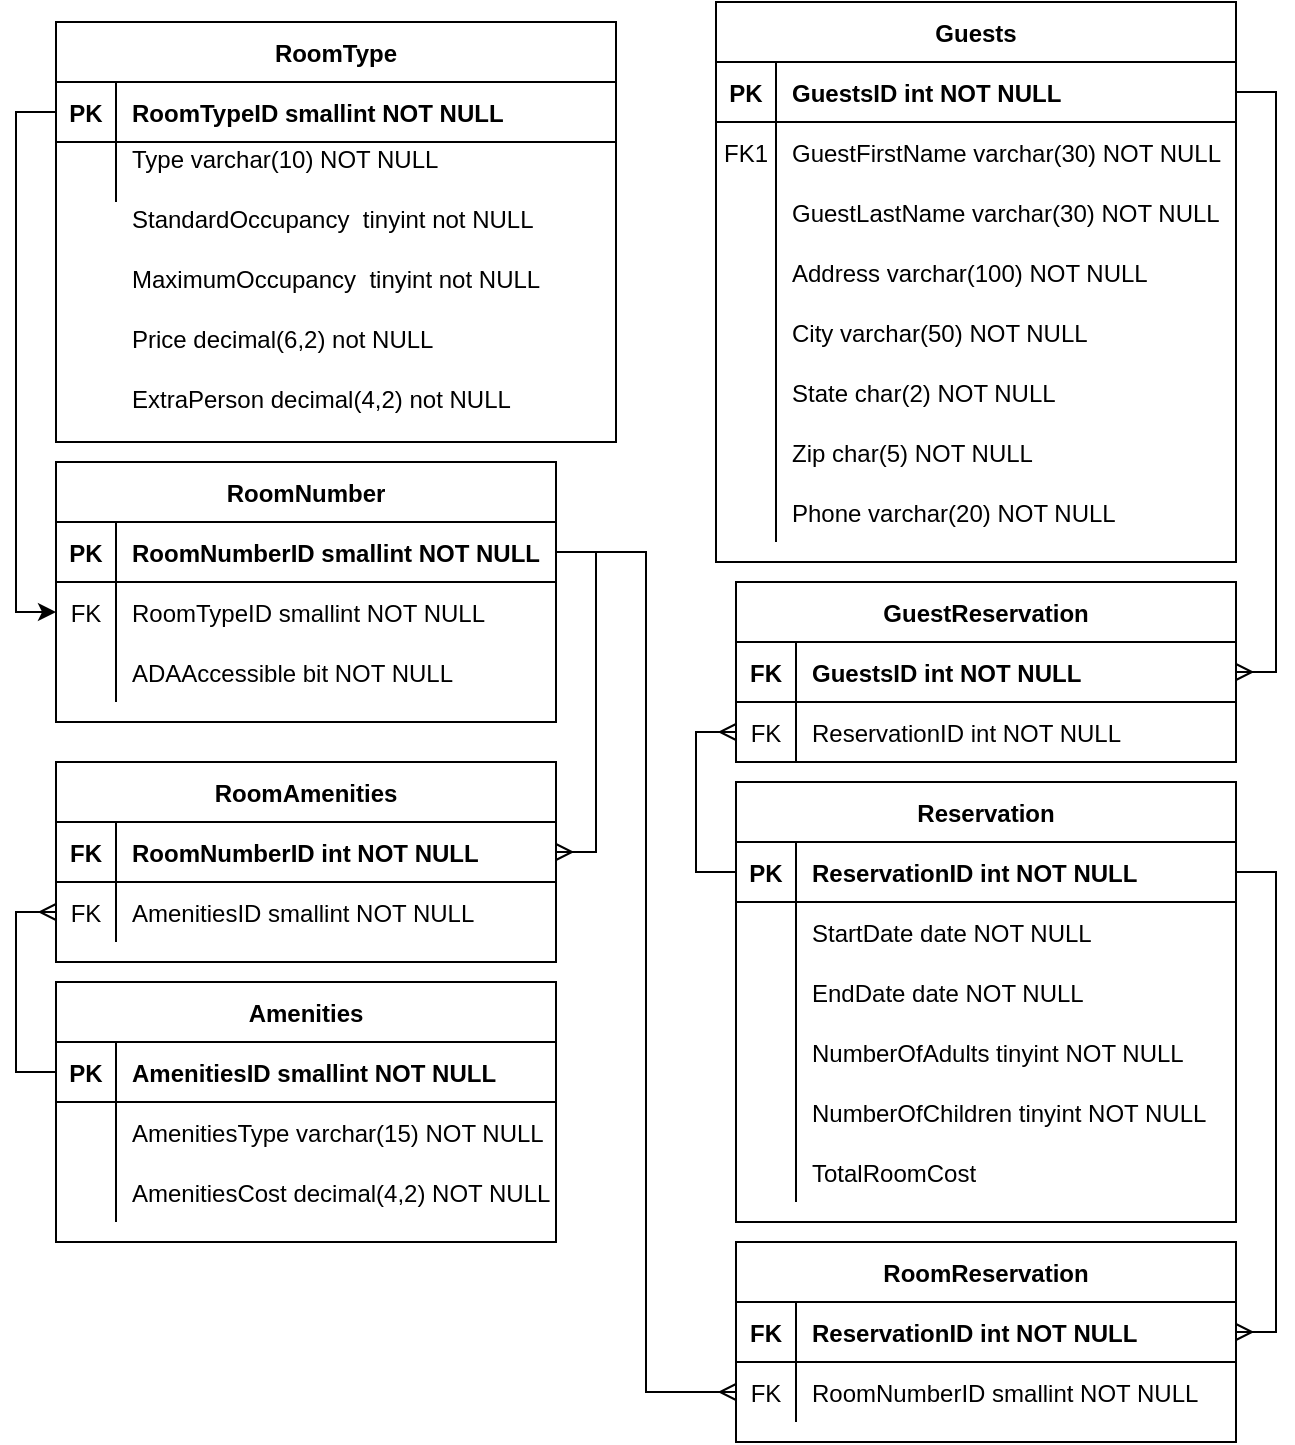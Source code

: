 <mxfile version="13.6.2" type="device"><diagram id="R2lEEEUBdFMjLlhIrx00" name="Page-1"><mxGraphModel dx="1346" dy="737" grid="1" gridSize="10" guides="1" tooltips="1" connect="1" arrows="1" fold="1" page="1" pageScale="1" pageWidth="850" pageHeight="1100" math="0" shadow="0" extFonts="Permanent Marker^https://fonts.googleapis.com/css?family=Permanent+Marker"><root><mxCell id="0"/><mxCell id="1" parent="0"/><mxCell id="gY2DeRi6cPI_VMDSCn7U-8" value="StandardOccupancy  tinyint not NULL&#10;" style="shape=partialRectangle;overflow=hidden;connectable=0;fillColor=none;top=0;left=0;bottom=0;right=0;align=left;spacingLeft=6;" parent="1" vertex="1"><mxGeometry x="60" y="110" width="250" height="30" as="geometry"/></mxCell><mxCell id="C-vyLk0tnHw3VtMMgP7b-23" value="RoomType" style="shape=table;startSize=30;container=1;collapsible=1;childLayout=tableLayout;fixedRows=1;rowLines=0;fontStyle=1;align=center;resizeLast=1;" parent="1" vertex="1"><mxGeometry x="30" y="20" width="280" height="210" as="geometry"/></mxCell><mxCell id="C-vyLk0tnHw3VtMMgP7b-24" value="" style="shape=partialRectangle;collapsible=0;dropTarget=0;pointerEvents=0;fillColor=none;points=[[0,0.5],[1,0.5]];portConstraint=eastwest;top=0;left=0;right=0;bottom=1;" parent="C-vyLk0tnHw3VtMMgP7b-23" vertex="1"><mxGeometry y="30" width="280" height="30" as="geometry"/></mxCell><mxCell id="C-vyLk0tnHw3VtMMgP7b-25" value="PK" style="shape=partialRectangle;overflow=hidden;connectable=0;fillColor=none;top=0;left=0;bottom=0;right=0;fontStyle=1;" parent="C-vyLk0tnHw3VtMMgP7b-24" vertex="1"><mxGeometry width="30" height="30" as="geometry"/></mxCell><mxCell id="C-vyLk0tnHw3VtMMgP7b-26" value="RoomTypeID smallint NOT NULL " style="shape=partialRectangle;overflow=hidden;connectable=0;fillColor=none;top=0;left=0;bottom=0;right=0;align=left;spacingLeft=6;fontStyle=1;" parent="C-vyLk0tnHw3VtMMgP7b-24" vertex="1"><mxGeometry x="30" width="250" height="30" as="geometry"/></mxCell><mxCell id="C-vyLk0tnHw3VtMMgP7b-27" value="" style="shape=partialRectangle;collapsible=0;dropTarget=0;pointerEvents=0;fillColor=none;points=[[0,0.5],[1,0.5]];portConstraint=eastwest;top=0;left=0;right=0;bottom=0;" parent="C-vyLk0tnHw3VtMMgP7b-23" vertex="1"><mxGeometry y="60" width="280" height="30" as="geometry"/></mxCell><mxCell id="C-vyLk0tnHw3VtMMgP7b-28" value="" style="shape=partialRectangle;overflow=hidden;connectable=0;fillColor=none;top=0;left=0;bottom=0;right=0;" parent="C-vyLk0tnHw3VtMMgP7b-27" vertex="1"><mxGeometry width="30" height="30" as="geometry"/></mxCell><mxCell id="C-vyLk0tnHw3VtMMgP7b-29" value="Type varchar(10) NOT NULL&#10;" style="shape=partialRectangle;overflow=hidden;connectable=0;fillColor=none;top=0;left=0;bottom=0;right=0;align=left;spacingLeft=6;" parent="C-vyLk0tnHw3VtMMgP7b-27" vertex="1"><mxGeometry x="30" width="250" height="30" as="geometry"/></mxCell><mxCell id="gY2DeRi6cPI_VMDSCn7U-9" value="MaximumOccupancy  tinyint not NULL&#10;" style="shape=partialRectangle;overflow=hidden;connectable=0;fillColor=none;top=0;left=0;bottom=0;right=0;align=left;spacingLeft=6;" parent="1" vertex="1"><mxGeometry x="60" y="140" width="250" height="30" as="geometry"/></mxCell><mxCell id="gY2DeRi6cPI_VMDSCn7U-10" value="Price decimal(6,2) not NULL&#10;" style="shape=partialRectangle;overflow=hidden;connectable=0;fillColor=none;top=0;left=0;bottom=0;right=0;align=left;spacingLeft=6;" parent="1" vertex="1"><mxGeometry x="60" y="170" width="250" height="30" as="geometry"/></mxCell><mxCell id="gY2DeRi6cPI_VMDSCn7U-11" value="ExtraPerson decimal(4,2) not NULL&#10;" style="shape=partialRectangle;overflow=hidden;connectable=0;fillColor=none;top=0;left=0;bottom=0;right=0;align=left;spacingLeft=6;" parent="1" vertex="1"><mxGeometry x="60" y="200" width="250" height="30" as="geometry"/></mxCell><mxCell id="gY2DeRi6cPI_VMDSCn7U-45" style="edgeStyle=orthogonalEdgeStyle;rounded=0;orthogonalLoop=1;jettySize=auto;html=1;exitX=0;exitY=0.5;exitDx=0;exitDy=0;entryX=0;entryY=0.5;entryDx=0;entryDy=0;" parent="1" source="C-vyLk0tnHw3VtMMgP7b-24" target="gY2DeRi6cPI_VMDSCn7U-16" edge="1"><mxGeometry relative="1" as="geometry"/></mxCell><mxCell id="gY2DeRi6cPI_VMDSCn7U-49" style="edgeStyle=orthogonalEdgeStyle;rounded=0;orthogonalLoop=1;jettySize=auto;html=1;exitX=1;exitY=0.5;exitDx=0;exitDy=0;entryX=1;entryY=0.5;entryDx=0;entryDy=0;endArrow=ERmany;endFill=0;" parent="1" source="gY2DeRi6cPI_VMDSCn7U-13" target="gY2DeRi6cPI_VMDSCn7U-32" edge="1"><mxGeometry relative="1" as="geometry"/></mxCell><mxCell id="gY2DeRi6cPI_VMDSCn7U-51" style="edgeStyle=orthogonalEdgeStyle;rounded=0;orthogonalLoop=1;jettySize=auto;html=1;exitX=0;exitY=0.5;exitDx=0;exitDy=0;entryX=0;entryY=0.5;entryDx=0;entryDy=0;endArrow=ERmany;endFill=0;" parent="1" source="gY2DeRi6cPI_VMDSCn7U-39" target="gY2DeRi6cPI_VMDSCn7U-35" edge="1"><mxGeometry relative="1" as="geometry"/></mxCell><mxCell id="gY2DeRi6cPI_VMDSCn7U-99" style="edgeStyle=orthogonalEdgeStyle;rounded=0;orthogonalLoop=1;jettySize=auto;html=1;exitX=1;exitY=0.5;exitDx=0;exitDy=0;entryX=1;entryY=0.5;entryDx=0;entryDy=0;endArrow=ERmany;endFill=0;" parent="1" source="C-vyLk0tnHw3VtMMgP7b-3" target="C-vyLk0tnHw3VtMMgP7b-14" edge="1"><mxGeometry relative="1" as="geometry"/></mxCell><mxCell id="gY2DeRi6cPI_VMDSCn7U-100" style="edgeStyle=orthogonalEdgeStyle;rounded=0;orthogonalLoop=1;jettySize=auto;html=1;exitX=0;exitY=0.5;exitDx=0;exitDy=0;entryX=0;entryY=0.5;entryDx=0;entryDy=0;endArrow=ERmany;endFill=0;" parent="1" source="gY2DeRi6cPI_VMDSCn7U-80" target="C-vyLk0tnHw3VtMMgP7b-17" edge="1"><mxGeometry relative="1" as="geometry"/></mxCell><mxCell id="gY2DeRi6cPI_VMDSCn7U-12" value="RoomNumber" style="shape=table;startSize=30;container=1;collapsible=1;childLayout=tableLayout;fixedRows=1;rowLines=0;fontStyle=1;align=center;resizeLast=1;" parent="1" vertex="1"><mxGeometry x="30" y="240" width="250" height="130" as="geometry"/></mxCell><mxCell id="gY2DeRi6cPI_VMDSCn7U-13" value="" style="shape=partialRectangle;collapsible=0;dropTarget=0;pointerEvents=0;fillColor=none;points=[[0,0.5],[1,0.5]];portConstraint=eastwest;top=0;left=0;right=0;bottom=1;" parent="gY2DeRi6cPI_VMDSCn7U-12" vertex="1"><mxGeometry y="30" width="250" height="30" as="geometry"/></mxCell><mxCell id="gY2DeRi6cPI_VMDSCn7U-14" value="PK" style="shape=partialRectangle;overflow=hidden;connectable=0;fillColor=none;top=0;left=0;bottom=0;right=0;fontStyle=1;" parent="gY2DeRi6cPI_VMDSCn7U-13" vertex="1"><mxGeometry width="30" height="30" as="geometry"/></mxCell><mxCell id="gY2DeRi6cPI_VMDSCn7U-15" value="RoomNumberID smallint NOT NULL" style="shape=partialRectangle;overflow=hidden;connectable=0;fillColor=none;top=0;left=0;bottom=0;right=0;align=left;spacingLeft=6;fontStyle=1;" parent="gY2DeRi6cPI_VMDSCn7U-13" vertex="1"><mxGeometry x="30" width="220" height="30" as="geometry"/></mxCell><mxCell id="gY2DeRi6cPI_VMDSCn7U-16" value="" style="shape=partialRectangle;collapsible=0;dropTarget=0;pointerEvents=0;fillColor=none;points=[[0,0.5],[1,0.5]];portConstraint=eastwest;top=0;left=0;right=0;bottom=0;" parent="gY2DeRi6cPI_VMDSCn7U-12" vertex="1"><mxGeometry y="60" width="250" height="30" as="geometry"/></mxCell><mxCell id="gY2DeRi6cPI_VMDSCn7U-17" value="FK" style="shape=partialRectangle;overflow=hidden;connectable=0;fillColor=none;top=0;left=0;bottom=0;right=0;" parent="gY2DeRi6cPI_VMDSCn7U-16" vertex="1"><mxGeometry width="30" height="30" as="geometry"/></mxCell><mxCell id="gY2DeRi6cPI_VMDSCn7U-18" value="RoomTypeID smallint NOT NULL" style="shape=partialRectangle;overflow=hidden;connectable=0;fillColor=none;top=0;left=0;bottom=0;right=0;align=left;spacingLeft=6;" parent="gY2DeRi6cPI_VMDSCn7U-16" vertex="1"><mxGeometry x="30" width="220" height="30" as="geometry"/></mxCell><mxCell id="gY2DeRi6cPI_VMDSCn7U-46" style="shape=partialRectangle;collapsible=0;dropTarget=0;pointerEvents=0;fillColor=none;points=[[0,0.5],[1,0.5]];portConstraint=eastwest;top=0;left=0;right=0;bottom=0;" parent="gY2DeRi6cPI_VMDSCn7U-12" vertex="1"><mxGeometry y="90" width="250" height="30" as="geometry"/></mxCell><mxCell id="gY2DeRi6cPI_VMDSCn7U-47" style="shape=partialRectangle;overflow=hidden;connectable=0;fillColor=none;top=0;left=0;bottom=0;right=0;" parent="gY2DeRi6cPI_VMDSCn7U-46" vertex="1"><mxGeometry width="30" height="30" as="geometry"/></mxCell><mxCell id="gY2DeRi6cPI_VMDSCn7U-48" value="ADAAccessible bit NOT NULL" style="shape=partialRectangle;overflow=hidden;connectable=0;fillColor=none;top=0;left=0;bottom=0;right=0;align=left;spacingLeft=6;" parent="gY2DeRi6cPI_VMDSCn7U-46" vertex="1"><mxGeometry x="30" width="220" height="30" as="geometry"/></mxCell><mxCell id="gY2DeRi6cPI_VMDSCn7U-31" value="RoomAmenities" style="shape=table;startSize=30;container=1;collapsible=1;childLayout=tableLayout;fixedRows=1;rowLines=0;fontStyle=1;align=center;resizeLast=1;" parent="1" vertex="1"><mxGeometry x="30" y="390" width="250" height="100" as="geometry"/></mxCell><mxCell id="gY2DeRi6cPI_VMDSCn7U-32" value="" style="shape=partialRectangle;collapsible=0;dropTarget=0;pointerEvents=0;fillColor=none;points=[[0,0.5],[1,0.5]];portConstraint=eastwest;top=0;left=0;right=0;bottom=1;" parent="gY2DeRi6cPI_VMDSCn7U-31" vertex="1"><mxGeometry y="30" width="250" height="30" as="geometry"/></mxCell><mxCell id="gY2DeRi6cPI_VMDSCn7U-33" value="FK" style="shape=partialRectangle;overflow=hidden;connectable=0;fillColor=none;top=0;left=0;bottom=0;right=0;fontStyle=1;" parent="gY2DeRi6cPI_VMDSCn7U-32" vertex="1"><mxGeometry width="30" height="30" as="geometry"/></mxCell><mxCell id="gY2DeRi6cPI_VMDSCn7U-34" value="RoomNumberID int NOT NULL" style="shape=partialRectangle;overflow=hidden;connectable=0;fillColor=none;top=0;left=0;bottom=0;right=0;align=left;spacingLeft=6;fontStyle=1;" parent="gY2DeRi6cPI_VMDSCn7U-32" vertex="1"><mxGeometry x="30" width="220" height="30" as="geometry"/></mxCell><mxCell id="gY2DeRi6cPI_VMDSCn7U-35" value="" style="shape=partialRectangle;collapsible=0;dropTarget=0;pointerEvents=0;fillColor=none;points=[[0,0.5],[1,0.5]];portConstraint=eastwest;top=0;left=0;right=0;bottom=0;" parent="gY2DeRi6cPI_VMDSCn7U-31" vertex="1"><mxGeometry y="60" width="250" height="30" as="geometry"/></mxCell><mxCell id="gY2DeRi6cPI_VMDSCn7U-36" value="FK" style="shape=partialRectangle;overflow=hidden;connectable=0;fillColor=none;top=0;left=0;bottom=0;right=0;" parent="gY2DeRi6cPI_VMDSCn7U-35" vertex="1"><mxGeometry width="30" height="30" as="geometry"/></mxCell><mxCell id="gY2DeRi6cPI_VMDSCn7U-37" value="AmenitiesID smallint NOT NULL" style="shape=partialRectangle;overflow=hidden;connectable=0;fillColor=none;top=0;left=0;bottom=0;right=0;align=left;spacingLeft=6;" parent="gY2DeRi6cPI_VMDSCn7U-35" vertex="1"><mxGeometry x="30" width="220" height="30" as="geometry"/></mxCell><mxCell id="gY2DeRi6cPI_VMDSCn7U-38" value="Amenities" style="shape=table;startSize=30;container=1;collapsible=1;childLayout=tableLayout;fixedRows=1;rowLines=0;fontStyle=1;align=center;resizeLast=1;" parent="1" vertex="1"><mxGeometry x="30" y="500" width="250" height="130" as="geometry"/></mxCell><mxCell id="gY2DeRi6cPI_VMDSCn7U-39" value="" style="shape=partialRectangle;collapsible=0;dropTarget=0;pointerEvents=0;fillColor=none;points=[[0,0.5],[1,0.5]];portConstraint=eastwest;top=0;left=0;right=0;bottom=1;" parent="gY2DeRi6cPI_VMDSCn7U-38" vertex="1"><mxGeometry y="30" width="250" height="30" as="geometry"/></mxCell><mxCell id="gY2DeRi6cPI_VMDSCn7U-40" value="PK" style="shape=partialRectangle;overflow=hidden;connectable=0;fillColor=none;top=0;left=0;bottom=0;right=0;fontStyle=1;" parent="gY2DeRi6cPI_VMDSCn7U-39" vertex="1"><mxGeometry width="30" height="30" as="geometry"/></mxCell><mxCell id="gY2DeRi6cPI_VMDSCn7U-41" value="AmenitiesID smallint NOT NULL" style="shape=partialRectangle;overflow=hidden;connectable=0;fillColor=none;top=0;left=0;bottom=0;right=0;align=left;spacingLeft=6;fontStyle=1;" parent="gY2DeRi6cPI_VMDSCn7U-39" vertex="1"><mxGeometry x="30" width="220" height="30" as="geometry"/></mxCell><mxCell id="gY2DeRi6cPI_VMDSCn7U-42" value="" style="shape=partialRectangle;collapsible=0;dropTarget=0;pointerEvents=0;fillColor=none;points=[[0,0.5],[1,0.5]];portConstraint=eastwest;top=0;left=0;right=0;bottom=0;" parent="gY2DeRi6cPI_VMDSCn7U-38" vertex="1"><mxGeometry y="60" width="250" height="30" as="geometry"/></mxCell><mxCell id="gY2DeRi6cPI_VMDSCn7U-43" value="" style="shape=partialRectangle;overflow=hidden;connectable=0;fillColor=none;top=0;left=0;bottom=0;right=0;" parent="gY2DeRi6cPI_VMDSCn7U-42" vertex="1"><mxGeometry width="30" height="30" as="geometry"/></mxCell><mxCell id="gY2DeRi6cPI_VMDSCn7U-44" value="AmenitiesType varchar(15) NOT NULL" style="shape=partialRectangle;overflow=hidden;connectable=0;fillColor=none;top=0;left=0;bottom=0;right=0;align=left;spacingLeft=6;" parent="gY2DeRi6cPI_VMDSCn7U-42" vertex="1"><mxGeometry x="30" width="220" height="30" as="geometry"/></mxCell><mxCell id="gY2DeRi6cPI_VMDSCn7U-53" style="shape=partialRectangle;collapsible=0;dropTarget=0;pointerEvents=0;fillColor=none;points=[[0,0.5],[1,0.5]];portConstraint=eastwest;top=0;left=0;right=0;bottom=0;" parent="gY2DeRi6cPI_VMDSCn7U-38" vertex="1"><mxGeometry y="90" width="250" height="30" as="geometry"/></mxCell><mxCell id="gY2DeRi6cPI_VMDSCn7U-54" style="shape=partialRectangle;overflow=hidden;connectable=0;fillColor=none;top=0;left=0;bottom=0;right=0;" parent="gY2DeRi6cPI_VMDSCn7U-53" vertex="1"><mxGeometry width="30" height="30" as="geometry"/></mxCell><mxCell id="gY2DeRi6cPI_VMDSCn7U-55" value="AmenitiesCost decimal(4,2) NOT NULL" style="shape=partialRectangle;overflow=hidden;connectable=0;fillColor=none;top=0;left=0;bottom=0;right=0;align=left;spacingLeft=6;" parent="gY2DeRi6cPI_VMDSCn7U-53" vertex="1"><mxGeometry x="30" width="220" height="30" as="geometry"/></mxCell><mxCell id="gY2DeRi6cPI_VMDSCn7U-50" style="edgeStyle=orthogonalEdgeStyle;rounded=0;orthogonalLoop=1;jettySize=auto;html=1;exitX=1;exitY=0.5;exitDx=0;exitDy=0;" parent="gY2DeRi6cPI_VMDSCn7U-38" source="gY2DeRi6cPI_VMDSCn7U-39" target="gY2DeRi6cPI_VMDSCn7U-39" edge="1"><mxGeometry relative="1" as="geometry"/></mxCell><mxCell id="gY2DeRi6cPI_VMDSCn7U-101" style="edgeStyle=orthogonalEdgeStyle;rounded=0;orthogonalLoop=1;jettySize=auto;html=1;exitX=1;exitY=0.5;exitDx=0;exitDy=0;endArrow=ERmany;endFill=0;entryX=1;entryY=0.5;entryDx=0;entryDy=0;" parent="1" source="gY2DeRi6cPI_VMDSCn7U-80" target="gY2DeRi6cPI_VMDSCn7U-90" edge="1"><mxGeometry relative="1" as="geometry"><mxPoint x="680" y="740" as="targetPoint"/></mxGeometry></mxCell><mxCell id="gY2DeRi6cPI_VMDSCn7U-102" style="edgeStyle=orthogonalEdgeStyle;rounded=0;orthogonalLoop=1;jettySize=auto;html=1;entryX=0;entryY=0.5;entryDx=0;entryDy=0;endArrow=ERmany;endFill=0;" parent="1" source="gY2DeRi6cPI_VMDSCn7U-13" target="gY2DeRi6cPI_VMDSCn7U-93" edge="1"><mxGeometry relative="1" as="geometry"/></mxCell><mxCell id="C-vyLk0tnHw3VtMMgP7b-2" value="Guests" style="shape=table;startSize=30;container=1;collapsible=1;childLayout=tableLayout;fixedRows=1;rowLines=0;fontStyle=1;align=center;resizeLast=1;" parent="1" vertex="1"><mxGeometry x="360" y="10" width="260" height="280" as="geometry"/></mxCell><mxCell id="C-vyLk0tnHw3VtMMgP7b-3" value="" style="shape=partialRectangle;collapsible=0;dropTarget=0;pointerEvents=0;fillColor=none;points=[[0,0.5],[1,0.5]];portConstraint=eastwest;top=0;left=0;right=0;bottom=1;" parent="C-vyLk0tnHw3VtMMgP7b-2" vertex="1"><mxGeometry y="30" width="260" height="30" as="geometry"/></mxCell><mxCell id="C-vyLk0tnHw3VtMMgP7b-4" value="PK" style="shape=partialRectangle;overflow=hidden;connectable=0;fillColor=none;top=0;left=0;bottom=0;right=0;fontStyle=1;" parent="C-vyLk0tnHw3VtMMgP7b-3" vertex="1"><mxGeometry width="30" height="30" as="geometry"/></mxCell><mxCell id="C-vyLk0tnHw3VtMMgP7b-5" value="GuestsID int NOT NULL " style="shape=partialRectangle;overflow=hidden;connectable=0;fillColor=none;top=0;left=0;bottom=0;right=0;align=left;spacingLeft=6;fontStyle=1;" parent="C-vyLk0tnHw3VtMMgP7b-3" vertex="1"><mxGeometry x="30" width="230" height="30" as="geometry"/></mxCell><mxCell id="C-vyLk0tnHw3VtMMgP7b-6" value="" style="shape=partialRectangle;collapsible=0;dropTarget=0;pointerEvents=0;fillColor=none;points=[[0,0.5],[1,0.5]];portConstraint=eastwest;top=0;left=0;right=0;bottom=0;" parent="C-vyLk0tnHw3VtMMgP7b-2" vertex="1"><mxGeometry y="60" width="260" height="30" as="geometry"/></mxCell><mxCell id="C-vyLk0tnHw3VtMMgP7b-7" value="FK1" style="shape=partialRectangle;overflow=hidden;connectable=0;fillColor=none;top=0;left=0;bottom=0;right=0;" parent="C-vyLk0tnHw3VtMMgP7b-6" vertex="1"><mxGeometry width="30" height="30" as="geometry"/></mxCell><mxCell id="C-vyLk0tnHw3VtMMgP7b-8" value="GuestFirstName varchar(30) NOT NULL" style="shape=partialRectangle;overflow=hidden;connectable=0;fillColor=none;top=0;left=0;bottom=0;right=0;align=left;spacingLeft=6;" parent="C-vyLk0tnHw3VtMMgP7b-6" vertex="1"><mxGeometry x="30" width="230" height="30" as="geometry"/></mxCell><mxCell id="C-vyLk0tnHw3VtMMgP7b-9" value="" style="shape=partialRectangle;collapsible=0;dropTarget=0;pointerEvents=0;fillColor=none;points=[[0,0.5],[1,0.5]];portConstraint=eastwest;top=0;left=0;right=0;bottom=0;" parent="C-vyLk0tnHw3VtMMgP7b-2" vertex="1"><mxGeometry y="90" width="260" height="30" as="geometry"/></mxCell><mxCell id="C-vyLk0tnHw3VtMMgP7b-10" value="" style="shape=partialRectangle;overflow=hidden;connectable=0;fillColor=none;top=0;left=0;bottom=0;right=0;" parent="C-vyLk0tnHw3VtMMgP7b-9" vertex="1"><mxGeometry width="30" height="30" as="geometry"/></mxCell><mxCell id="C-vyLk0tnHw3VtMMgP7b-11" value="GuestLastName varchar(30) NOT NULL" style="shape=partialRectangle;overflow=hidden;connectable=0;fillColor=none;top=0;left=0;bottom=0;right=0;align=left;spacingLeft=6;" parent="C-vyLk0tnHw3VtMMgP7b-9" vertex="1"><mxGeometry x="30" width="230" height="30" as="geometry"/></mxCell><mxCell id="gY2DeRi6cPI_VMDSCn7U-57" style="shape=partialRectangle;collapsible=0;dropTarget=0;pointerEvents=0;fillColor=none;points=[[0,0.5],[1,0.5]];portConstraint=eastwest;top=0;left=0;right=0;bottom=0;" parent="C-vyLk0tnHw3VtMMgP7b-2" vertex="1"><mxGeometry y="120" width="260" height="30" as="geometry"/></mxCell><mxCell id="gY2DeRi6cPI_VMDSCn7U-58" style="shape=partialRectangle;overflow=hidden;connectable=0;fillColor=none;top=0;left=0;bottom=0;right=0;" parent="gY2DeRi6cPI_VMDSCn7U-57" vertex="1"><mxGeometry width="30" height="30" as="geometry"/></mxCell><mxCell id="gY2DeRi6cPI_VMDSCn7U-59" value="Address varchar(100) NOT NULL " style="shape=partialRectangle;overflow=hidden;connectable=0;fillColor=none;top=0;left=0;bottom=0;right=0;align=left;spacingLeft=6;" parent="gY2DeRi6cPI_VMDSCn7U-57" vertex="1"><mxGeometry x="30" width="230" height="30" as="geometry"/></mxCell><mxCell id="gY2DeRi6cPI_VMDSCn7U-60" style="shape=partialRectangle;collapsible=0;dropTarget=0;pointerEvents=0;fillColor=none;points=[[0,0.5],[1,0.5]];portConstraint=eastwest;top=0;left=0;right=0;bottom=0;" parent="C-vyLk0tnHw3VtMMgP7b-2" vertex="1"><mxGeometry y="150" width="260" height="30" as="geometry"/></mxCell><mxCell id="gY2DeRi6cPI_VMDSCn7U-61" style="shape=partialRectangle;overflow=hidden;connectable=0;fillColor=none;top=0;left=0;bottom=0;right=0;" parent="gY2DeRi6cPI_VMDSCn7U-60" vertex="1"><mxGeometry width="30" height="30" as="geometry"/></mxCell><mxCell id="gY2DeRi6cPI_VMDSCn7U-62" value="City varchar(50) NOT NULL " style="shape=partialRectangle;overflow=hidden;connectable=0;fillColor=none;top=0;left=0;bottom=0;right=0;align=left;spacingLeft=6;" parent="gY2DeRi6cPI_VMDSCn7U-60" vertex="1"><mxGeometry x="30" width="230" height="30" as="geometry"/></mxCell><mxCell id="gY2DeRi6cPI_VMDSCn7U-63" style="shape=partialRectangle;collapsible=0;dropTarget=0;pointerEvents=0;fillColor=none;points=[[0,0.5],[1,0.5]];portConstraint=eastwest;top=0;left=0;right=0;bottom=0;" parent="C-vyLk0tnHw3VtMMgP7b-2" vertex="1"><mxGeometry y="180" width="260" height="30" as="geometry"/></mxCell><mxCell id="gY2DeRi6cPI_VMDSCn7U-64" style="shape=partialRectangle;overflow=hidden;connectable=0;fillColor=none;top=0;left=0;bottom=0;right=0;" parent="gY2DeRi6cPI_VMDSCn7U-63" vertex="1"><mxGeometry width="30" height="30" as="geometry"/></mxCell><mxCell id="gY2DeRi6cPI_VMDSCn7U-65" value="State char(2) NOT NULL " style="shape=partialRectangle;overflow=hidden;connectable=0;fillColor=none;top=0;left=0;bottom=0;right=0;align=left;spacingLeft=6;" parent="gY2DeRi6cPI_VMDSCn7U-63" vertex="1"><mxGeometry x="30" width="230" height="30" as="geometry"/></mxCell><mxCell id="gY2DeRi6cPI_VMDSCn7U-66" style="shape=partialRectangle;collapsible=0;dropTarget=0;pointerEvents=0;fillColor=none;points=[[0,0.5],[1,0.5]];portConstraint=eastwest;top=0;left=0;right=0;bottom=0;" parent="C-vyLk0tnHw3VtMMgP7b-2" vertex="1"><mxGeometry y="210" width="260" height="30" as="geometry"/></mxCell><mxCell id="gY2DeRi6cPI_VMDSCn7U-67" style="shape=partialRectangle;overflow=hidden;connectable=0;fillColor=none;top=0;left=0;bottom=0;right=0;" parent="gY2DeRi6cPI_VMDSCn7U-66" vertex="1"><mxGeometry width="30" height="30" as="geometry"/></mxCell><mxCell id="gY2DeRi6cPI_VMDSCn7U-68" value="Zip char(5) NOT NULL " style="shape=partialRectangle;overflow=hidden;connectable=0;fillColor=none;top=0;left=0;bottom=0;right=0;align=left;spacingLeft=6;" parent="gY2DeRi6cPI_VMDSCn7U-66" vertex="1"><mxGeometry x="30" width="230" height="30" as="geometry"/></mxCell><mxCell id="gY2DeRi6cPI_VMDSCn7U-69" style="shape=partialRectangle;collapsible=0;dropTarget=0;pointerEvents=0;fillColor=none;points=[[0,0.5],[1,0.5]];portConstraint=eastwest;top=0;left=0;right=0;bottom=0;" parent="C-vyLk0tnHw3VtMMgP7b-2" vertex="1"><mxGeometry y="240" width="260" height="30" as="geometry"/></mxCell><mxCell id="gY2DeRi6cPI_VMDSCn7U-70" style="shape=partialRectangle;overflow=hidden;connectable=0;fillColor=none;top=0;left=0;bottom=0;right=0;" parent="gY2DeRi6cPI_VMDSCn7U-69" vertex="1"><mxGeometry width="30" height="30" as="geometry"/></mxCell><mxCell id="gY2DeRi6cPI_VMDSCn7U-71" value="Phone varchar(20) NOT NULL " style="shape=partialRectangle;overflow=hidden;connectable=0;fillColor=none;top=0;left=0;bottom=0;right=0;align=left;spacingLeft=6;" parent="gY2DeRi6cPI_VMDSCn7U-69" vertex="1"><mxGeometry x="30" width="230" height="30" as="geometry"/></mxCell><mxCell id="C-vyLk0tnHw3VtMMgP7b-13" value="GuestReservation" style="shape=table;startSize=30;container=1;collapsible=1;childLayout=tableLayout;fixedRows=1;rowLines=0;fontStyle=1;align=center;resizeLast=1;" parent="1" vertex="1"><mxGeometry x="370" y="300" width="250" height="90" as="geometry"/></mxCell><mxCell id="C-vyLk0tnHw3VtMMgP7b-14" value="" style="shape=partialRectangle;collapsible=0;dropTarget=0;pointerEvents=0;fillColor=none;points=[[0,0.5],[1,0.5]];portConstraint=eastwest;top=0;left=0;right=0;bottom=1;" parent="C-vyLk0tnHw3VtMMgP7b-13" vertex="1"><mxGeometry y="30" width="250" height="30" as="geometry"/></mxCell><mxCell id="C-vyLk0tnHw3VtMMgP7b-15" value="FK" style="shape=partialRectangle;overflow=hidden;connectable=0;fillColor=none;top=0;left=0;bottom=0;right=0;fontStyle=1;" parent="C-vyLk0tnHw3VtMMgP7b-14" vertex="1"><mxGeometry width="30" height="30" as="geometry"/></mxCell><mxCell id="C-vyLk0tnHw3VtMMgP7b-16" value="GuestsID int NOT NULL" style="shape=partialRectangle;overflow=hidden;connectable=0;fillColor=none;top=0;left=0;bottom=0;right=0;align=left;spacingLeft=6;fontStyle=1;" parent="C-vyLk0tnHw3VtMMgP7b-14" vertex="1"><mxGeometry x="30" width="220" height="30" as="geometry"/></mxCell><mxCell id="C-vyLk0tnHw3VtMMgP7b-17" value="" style="shape=partialRectangle;collapsible=0;dropTarget=0;pointerEvents=0;fillColor=none;points=[[0,0.5],[1,0.5]];portConstraint=eastwest;top=0;left=0;right=0;bottom=0;" parent="C-vyLk0tnHw3VtMMgP7b-13" vertex="1"><mxGeometry y="60" width="250" height="30" as="geometry"/></mxCell><mxCell id="C-vyLk0tnHw3VtMMgP7b-18" value="FK" style="shape=partialRectangle;overflow=hidden;connectable=0;fillColor=none;top=0;left=0;bottom=0;right=0;" parent="C-vyLk0tnHw3VtMMgP7b-17" vertex="1"><mxGeometry width="30" height="30" as="geometry"/></mxCell><mxCell id="C-vyLk0tnHw3VtMMgP7b-19" value="ReservationID int NOT NULL" style="shape=partialRectangle;overflow=hidden;connectable=0;fillColor=none;top=0;left=0;bottom=0;right=0;align=left;spacingLeft=6;" parent="C-vyLk0tnHw3VtMMgP7b-17" vertex="1"><mxGeometry x="30" width="220" height="30" as="geometry"/></mxCell><mxCell id="gY2DeRi6cPI_VMDSCn7U-79" value="Reservation" style="shape=table;startSize=30;container=1;collapsible=1;childLayout=tableLayout;fixedRows=1;rowLines=0;fontStyle=1;align=center;resizeLast=1;" parent="1" vertex="1"><mxGeometry x="370" y="400" width="250" height="220" as="geometry"/></mxCell><mxCell id="gY2DeRi6cPI_VMDSCn7U-80" value="" style="shape=partialRectangle;collapsible=0;dropTarget=0;pointerEvents=0;fillColor=none;points=[[0,0.5],[1,0.5]];portConstraint=eastwest;top=0;left=0;right=0;bottom=1;" parent="gY2DeRi6cPI_VMDSCn7U-79" vertex="1"><mxGeometry y="30" width="250" height="30" as="geometry"/></mxCell><mxCell id="gY2DeRi6cPI_VMDSCn7U-81" value="PK" style="shape=partialRectangle;overflow=hidden;connectable=0;fillColor=none;top=0;left=0;bottom=0;right=0;fontStyle=1;" parent="gY2DeRi6cPI_VMDSCn7U-80" vertex="1"><mxGeometry width="30" height="30" as="geometry"/></mxCell><mxCell id="gY2DeRi6cPI_VMDSCn7U-82" value="ReservationID int NOT NULL " style="shape=partialRectangle;overflow=hidden;connectable=0;fillColor=none;top=0;left=0;bottom=0;right=0;align=left;spacingLeft=6;fontStyle=1;" parent="gY2DeRi6cPI_VMDSCn7U-80" vertex="1"><mxGeometry x="30" width="220" height="30" as="geometry"/></mxCell><mxCell id="gY2DeRi6cPI_VMDSCn7U-83" value="" style="shape=partialRectangle;collapsible=0;dropTarget=0;pointerEvents=0;fillColor=none;points=[[0,0.5],[1,0.5]];portConstraint=eastwest;top=0;left=0;right=0;bottom=0;" parent="gY2DeRi6cPI_VMDSCn7U-79" vertex="1"><mxGeometry y="60" width="250" height="30" as="geometry"/></mxCell><mxCell id="gY2DeRi6cPI_VMDSCn7U-84" value="" style="shape=partialRectangle;overflow=hidden;connectable=0;fillColor=none;top=0;left=0;bottom=0;right=0;" parent="gY2DeRi6cPI_VMDSCn7U-83" vertex="1"><mxGeometry width="30" height="30" as="geometry"/></mxCell><mxCell id="gY2DeRi6cPI_VMDSCn7U-85" value="StartDate date NOT NULL" style="shape=partialRectangle;overflow=hidden;connectable=0;fillColor=none;top=0;left=0;bottom=0;right=0;align=left;spacingLeft=6;" parent="gY2DeRi6cPI_VMDSCn7U-83" vertex="1"><mxGeometry x="30" width="220" height="30" as="geometry"/></mxCell><mxCell id="gY2DeRi6cPI_VMDSCn7U-86" value="" style="shape=partialRectangle;collapsible=0;dropTarget=0;pointerEvents=0;fillColor=none;points=[[0,0.5],[1,0.5]];portConstraint=eastwest;top=0;left=0;right=0;bottom=0;" parent="gY2DeRi6cPI_VMDSCn7U-79" vertex="1"><mxGeometry y="90" width="250" height="30" as="geometry"/></mxCell><mxCell id="gY2DeRi6cPI_VMDSCn7U-87" value="" style="shape=partialRectangle;overflow=hidden;connectable=0;fillColor=none;top=0;left=0;bottom=0;right=0;" parent="gY2DeRi6cPI_VMDSCn7U-86" vertex="1"><mxGeometry width="30" height="30" as="geometry"/></mxCell><mxCell id="gY2DeRi6cPI_VMDSCn7U-88" value="EndDate date NOT NULL" style="shape=partialRectangle;overflow=hidden;connectable=0;fillColor=none;top=0;left=0;bottom=0;right=0;align=left;spacingLeft=6;" parent="gY2DeRi6cPI_VMDSCn7U-86" vertex="1"><mxGeometry x="30" width="220" height="30" as="geometry"/></mxCell><mxCell id="gY2DeRi6cPI_VMDSCn7U-103" style="shape=partialRectangle;collapsible=0;dropTarget=0;pointerEvents=0;fillColor=none;points=[[0,0.5],[1,0.5]];portConstraint=eastwest;top=0;left=0;right=0;bottom=0;" parent="gY2DeRi6cPI_VMDSCn7U-79" vertex="1"><mxGeometry y="120" width="250" height="30" as="geometry"/></mxCell><mxCell id="gY2DeRi6cPI_VMDSCn7U-104" style="shape=partialRectangle;overflow=hidden;connectable=0;fillColor=none;top=0;left=0;bottom=0;right=0;" parent="gY2DeRi6cPI_VMDSCn7U-103" vertex="1"><mxGeometry width="30" height="30" as="geometry"/></mxCell><mxCell id="gY2DeRi6cPI_VMDSCn7U-105" value="NumberOfAdults tinyint NOT NULL" style="shape=partialRectangle;overflow=hidden;connectable=0;fillColor=none;top=0;left=0;bottom=0;right=0;align=left;spacingLeft=6;" parent="gY2DeRi6cPI_VMDSCn7U-103" vertex="1"><mxGeometry x="30" width="220" height="30" as="geometry"/></mxCell><mxCell id="gY2DeRi6cPI_VMDSCn7U-106" style="shape=partialRectangle;collapsible=0;dropTarget=0;pointerEvents=0;fillColor=none;points=[[0,0.5],[1,0.5]];portConstraint=eastwest;top=0;left=0;right=0;bottom=0;" parent="gY2DeRi6cPI_VMDSCn7U-79" vertex="1"><mxGeometry y="150" width="250" height="30" as="geometry"/></mxCell><mxCell id="gY2DeRi6cPI_VMDSCn7U-107" style="shape=partialRectangle;overflow=hidden;connectable=0;fillColor=none;top=0;left=0;bottom=0;right=0;" parent="gY2DeRi6cPI_VMDSCn7U-106" vertex="1"><mxGeometry width="30" height="30" as="geometry"/></mxCell><mxCell id="gY2DeRi6cPI_VMDSCn7U-108" value="NumberOfChildren tinyint NOT NULL" style="shape=partialRectangle;overflow=hidden;connectable=0;fillColor=none;top=0;left=0;bottom=0;right=0;align=left;spacingLeft=6;" parent="gY2DeRi6cPI_VMDSCn7U-106" vertex="1"><mxGeometry x="30" width="220" height="30" as="geometry"/></mxCell><mxCell id="Muir_OCdXSPqkS7gmvYT-1" style="shape=partialRectangle;collapsible=0;dropTarget=0;pointerEvents=0;fillColor=none;points=[[0,0.5],[1,0.5]];portConstraint=eastwest;top=0;left=0;right=0;bottom=0;" parent="gY2DeRi6cPI_VMDSCn7U-79" vertex="1"><mxGeometry y="180" width="250" height="30" as="geometry"/></mxCell><mxCell id="Muir_OCdXSPqkS7gmvYT-2" style="shape=partialRectangle;overflow=hidden;connectable=0;fillColor=none;top=0;left=0;bottom=0;right=0;" parent="Muir_OCdXSPqkS7gmvYT-1" vertex="1"><mxGeometry width="30" height="30" as="geometry"/></mxCell><mxCell id="Muir_OCdXSPqkS7gmvYT-3" value="TotalRoomCost" style="shape=partialRectangle;overflow=hidden;connectable=0;fillColor=none;top=0;left=0;bottom=0;right=0;align=left;spacingLeft=6;" parent="Muir_OCdXSPqkS7gmvYT-1" vertex="1"><mxGeometry x="30" width="220" height="30" as="geometry"/></mxCell><mxCell id="gY2DeRi6cPI_VMDSCn7U-89" value="RoomReservation" style="shape=table;startSize=30;container=1;collapsible=1;childLayout=tableLayout;fixedRows=1;rowLines=0;fontStyle=1;align=center;resizeLast=1;" parent="1" vertex="1"><mxGeometry x="370" y="630" width="250" height="100" as="geometry"/></mxCell><mxCell id="gY2DeRi6cPI_VMDSCn7U-90" value="" style="shape=partialRectangle;collapsible=0;dropTarget=0;pointerEvents=0;fillColor=none;points=[[0,0.5],[1,0.5]];portConstraint=eastwest;top=0;left=0;right=0;bottom=1;" parent="gY2DeRi6cPI_VMDSCn7U-89" vertex="1"><mxGeometry y="30" width="250" height="30" as="geometry"/></mxCell><mxCell id="gY2DeRi6cPI_VMDSCn7U-91" value="FK" style="shape=partialRectangle;overflow=hidden;connectable=0;fillColor=none;top=0;left=0;bottom=0;right=0;fontStyle=1;" parent="gY2DeRi6cPI_VMDSCn7U-90" vertex="1"><mxGeometry width="30" height="30" as="geometry"/></mxCell><mxCell id="gY2DeRi6cPI_VMDSCn7U-92" value="ReservationID int NOT NULL" style="shape=partialRectangle;overflow=hidden;connectable=0;fillColor=none;top=0;left=0;bottom=0;right=0;align=left;spacingLeft=6;fontStyle=1;" parent="gY2DeRi6cPI_VMDSCn7U-90" vertex="1"><mxGeometry x="30" width="220" height="30" as="geometry"/></mxCell><mxCell id="gY2DeRi6cPI_VMDSCn7U-93" value="" style="shape=partialRectangle;collapsible=0;dropTarget=0;pointerEvents=0;fillColor=none;points=[[0,0.5],[1,0.5]];portConstraint=eastwest;top=0;left=0;right=0;bottom=0;" parent="gY2DeRi6cPI_VMDSCn7U-89" vertex="1"><mxGeometry y="60" width="250" height="30" as="geometry"/></mxCell><mxCell id="gY2DeRi6cPI_VMDSCn7U-94" value="FK" style="shape=partialRectangle;overflow=hidden;connectable=0;fillColor=none;top=0;left=0;bottom=0;right=0;" parent="gY2DeRi6cPI_VMDSCn7U-93" vertex="1"><mxGeometry width="30" height="30" as="geometry"/></mxCell><mxCell id="gY2DeRi6cPI_VMDSCn7U-95" value="RoomNumberID smallint NOT NULL" style="shape=partialRectangle;overflow=hidden;connectable=0;fillColor=none;top=0;left=0;bottom=0;right=0;align=left;spacingLeft=6;" parent="gY2DeRi6cPI_VMDSCn7U-93" vertex="1"><mxGeometry x="30" width="220" height="30" as="geometry"/></mxCell></root></mxGraphModel></diagram></mxfile>